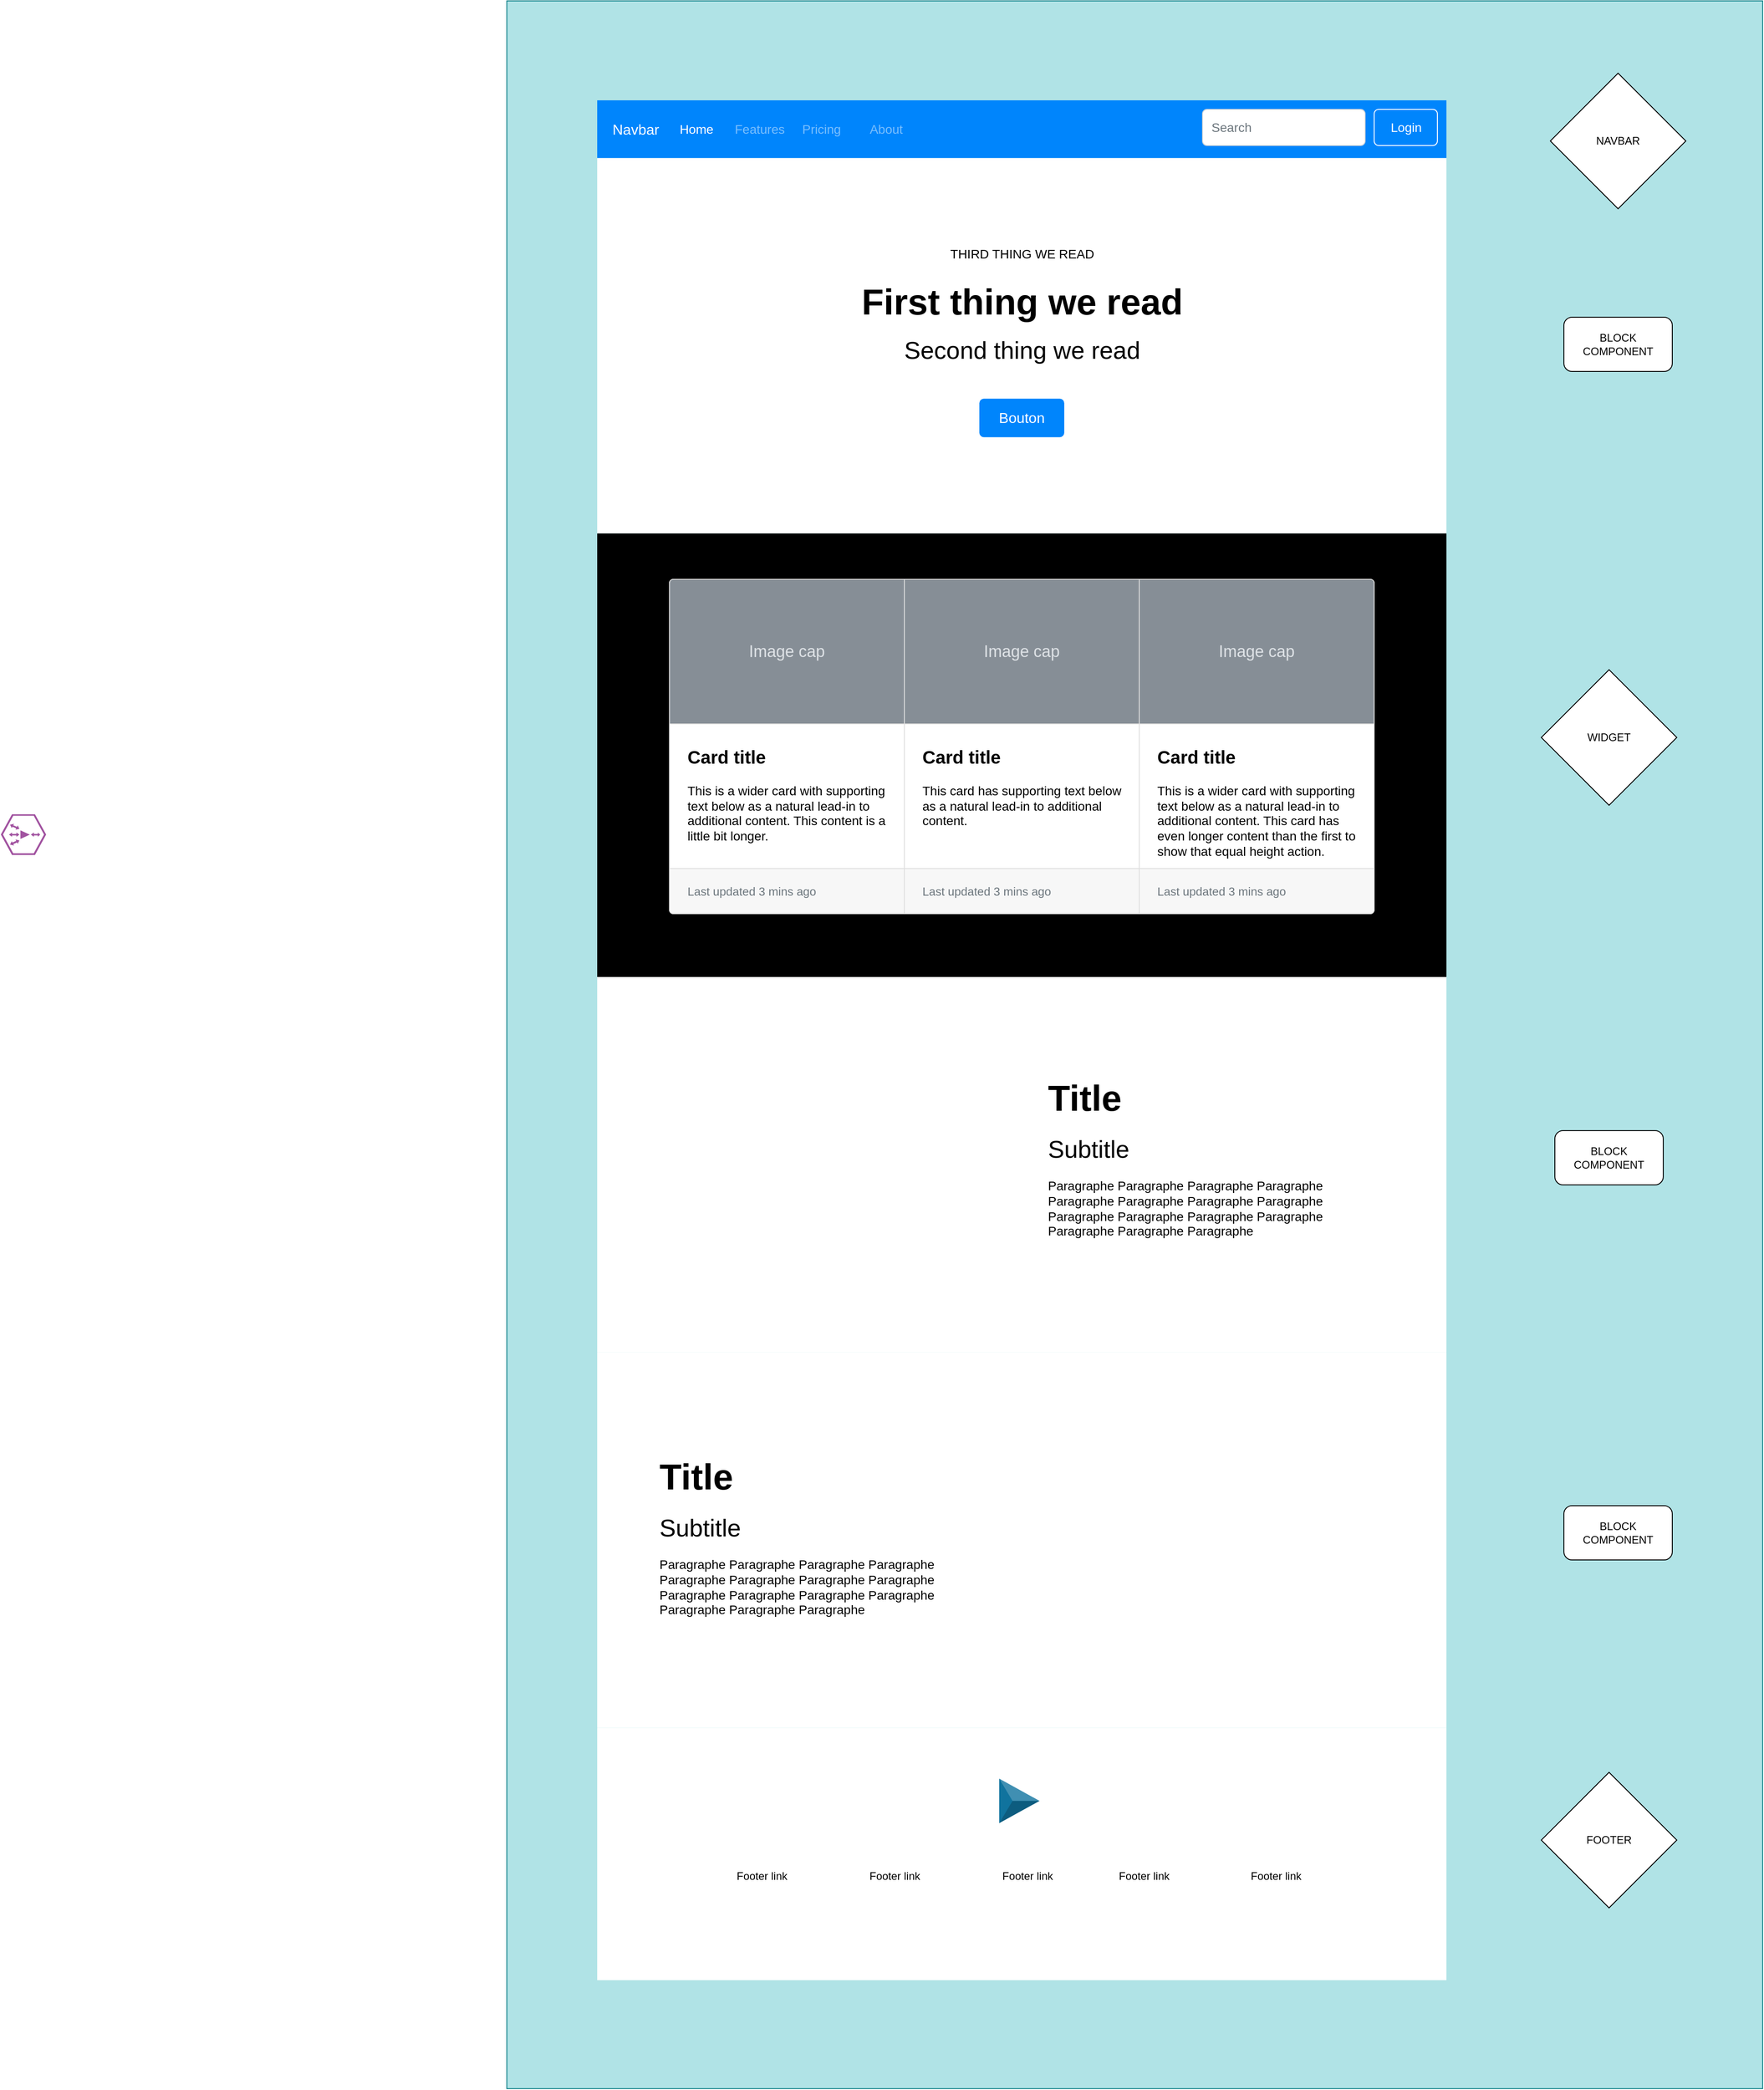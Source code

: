 <mxfile version="26.2.10">
  <diagram name="Page-1" id="sJFbLXoHJP4PsMLdg7bV">
    <mxGraphModel dx="1810" dy="2394" grid="1" gridSize="10" guides="1" tooltips="1" connect="1" arrows="1" fold="1" page="1" pageScale="1" pageWidth="827" pageHeight="1169" math="0" shadow="0">
      <root>
        <mxCell id="0" />
        <mxCell id="1" parent="0" />
        <mxCell id="J8AIYy-TsQjEeJiYVx7a-1" value="" style="verticalLabelPosition=bottom;sketch=0;html=1;fillColor=#A153A0;strokeColor=#ffffff;verticalAlign=top;align=center;points=[[0,0.5,0],[0.125,0.25,0],[0.25,0,0],[0.5,0,0],[0.75,0,0],[0.875,0.25,0],[1,0.5,0],[0.875,0.75,0],[0.75,1,0],[0.5,1,0],[0.125,0.75,0]];pointerEvents=1;shape=mxgraph.cisco_safe.compositeIcon;bgIcon=mxgraph.cisco_safe.design.blank_device;resIcon=mxgraph.cisco_safe.design.wide_area_application_engine_2;" parent="1" vertex="1">
          <mxGeometry x="650" y="-180" width="50" height="45" as="geometry" />
        </mxCell>
        <mxCell id="VI8j73H99hNZS_Z6-pfr-1" value="" style="rounded=0;whiteSpace=wrap;html=1;fillColor=#b0e3e6;strokeColor=#0e8088;" vertex="1" parent="1">
          <mxGeometry x="1210" y="-1080" width="1390" height="2310" as="geometry" />
        </mxCell>
        <mxCell id="VI8j73H99hNZS_Z6-pfr-3" value="" style="group" vertex="1" connectable="0" parent="1">
          <mxGeometry x="1310" y="-970" width="940" height="2080" as="geometry" />
        </mxCell>
        <mxCell id="J8AIYy-TsQjEeJiYVx7a-12" value="" style="html=1;shadow=0;dashed=0;fillColor=#0085FC;strokeColor=none;fontSize=16;fontColor=#ffffff;align=left;spacing=15;" parent="VI8j73H99hNZS_Z6-pfr-3" vertex="1">
          <mxGeometry width="940" height="63.902" as="geometry" />
        </mxCell>
        <mxCell id="J8AIYy-TsQjEeJiYVx7a-13" value="" style="swimlane;shape=mxgraph.bootstrap.anchor;strokeColor=none;fillColor=none;fontColor=#0085FC;fontStyle=0;childLayout=stackLayout;horizontal=0;startSize=0;horizontalStack=1;resizeParent=1;resizeParentMax=0;resizeLast=0;collapsible=0;marginBottom=0;whiteSpace=wrap;html=1;resizeWidth=0;" parent="J8AIYy-TsQjEeJiYVx7a-12" vertex="1">
          <mxGeometry y="10.65" width="350" height="42.602" as="geometry" />
        </mxCell>
        <mxCell id="J8AIYy-TsQjEeJiYVx7a-14" value="Navbar" style="text;strokeColor=none;align=left;verticalAlign=middle;spacingLeft=15;spacingRight=10;points=[[0,0.5],[1,0.5]];portConstraint=eastwest;rotatable=0;whiteSpace=wrap;html=1;fillColor=none;fontColor=#ffffff;fontSize=16;" parent="J8AIYy-TsQjEeJiYVx7a-13" vertex="1">
          <mxGeometry width="80" height="42.602" as="geometry" />
        </mxCell>
        <mxCell id="J8AIYy-TsQjEeJiYVx7a-15" value="Home" style="text;strokeColor=none;align=center;verticalAlign=middle;spacingLeft=10;spacingRight=10;points=[[0,0.5],[1,0.5]];portConstraint=eastwest;rotatable=0;whiteSpace=wrap;html=1;fillColor=none;fontColor=#ffffff;fontSize=14;" parent="J8AIYy-TsQjEeJiYVx7a-13" vertex="1">
          <mxGeometry x="80" width="60" height="42.602" as="geometry" />
        </mxCell>
        <mxCell id="J8AIYy-TsQjEeJiYVx7a-16" value="Features" style="text;strokeColor=none;align=center;verticalAlign=middle;spacingLeft=10;spacingRight=10;points=[[0,0.5],[1,0.5]];portConstraint=eastwest;rotatable=0;whiteSpace=wrap;html=1;fillColor=none;fontColor=#79BFFD;fontSize=14;" parent="J8AIYy-TsQjEeJiYVx7a-13" vertex="1">
          <mxGeometry x="140" width="80" height="42.602" as="geometry" />
        </mxCell>
        <mxCell id="J8AIYy-TsQjEeJiYVx7a-17" value="Pricing" style="text;strokeColor=none;align=left;verticalAlign=middle;spacingLeft=5;spacingRight=10;points=[[0,0.5],[1,0.5]];portConstraint=eastwest;rotatable=0;whiteSpace=wrap;html=1;fillColor=none;fontColor=#79BFFD;fontSize=14;" parent="J8AIYy-TsQjEeJiYVx7a-13" vertex="1">
          <mxGeometry x="220" width="70" height="42.602" as="geometry" />
        </mxCell>
        <mxCell id="J8AIYy-TsQjEeJiYVx7a-18" value="About" style="text;strokeColor=none;align=center;verticalAlign=middle;spacingLeft=10;spacingRight=10;points=[[0,0.5],[1,0.5]];portConstraint=eastwest;rotatable=0;whiteSpace=wrap;html=1;fillColor=none;fontColor=#79BFFD;fontSize=14;" parent="J8AIYy-TsQjEeJiYVx7a-13" vertex="1">
          <mxGeometry x="290" width="60" height="42.602" as="geometry" />
        </mxCell>
        <mxCell id="J8AIYy-TsQjEeJiYVx7a-19" value="Login" style="html=1;shadow=0;dashed=0;shape=mxgraph.bootstrap.rrect;rSize=5;fontSize=14;fontColor=#ffffff;strokeColor=#ffffff;fillColor=none;" parent="J8AIYy-TsQjEeJiYVx7a-12" vertex="1">
          <mxGeometry x="1" width="70" height="40" relative="1" as="geometry">
            <mxPoint x="-80" y="10" as="offset" />
          </mxGeometry>
        </mxCell>
        <mxCell id="J8AIYy-TsQjEeJiYVx7a-20" value="Search" style="html=1;shadow=0;dashed=0;shape=mxgraph.bootstrap.rrect;rSize=5;fontSize=14;fontColor=#6C767D;strokeColor=#CED4DA;fillColor=#ffffff;align=left;spacing=10;" parent="J8AIYy-TsQjEeJiYVx7a-12" vertex="1">
          <mxGeometry x="1" width="180" height="40" relative="1" as="geometry">
            <mxPoint x="-270" y="10" as="offset" />
          </mxGeometry>
        </mxCell>
        <mxCell id="J8AIYy-TsQjEeJiYVx7a-25" value="" style="rounded=0;whiteSpace=wrap;html=1;strokeColor=none;gradientColor=none;gradientDirection=radial;" parent="VI8j73H99hNZS_Z6-pfr-3" vertex="1">
          <mxGeometry y="63.902" width="940" height="415.366" as="geometry" />
        </mxCell>
        <mxCell id="J8AIYy-TsQjEeJiYVx7a-26" value="Bouton" style="html=1;shadow=0;dashed=0;shape=mxgraph.bootstrap.rrect;rSize=5;strokeColor=none;strokeWidth=1;fillColor=#0085FC;fontColor=#FFFFFF;whiteSpace=wrap;align=center;verticalAlign=middle;spacingLeft=0;fontStyle=0;fontSize=16;spacing=5;" parent="VI8j73H99hNZS_Z6-pfr-3" vertex="1">
          <mxGeometry x="423" y="330.163" width="94.0" height="42.602" as="geometry" />
        </mxCell>
        <mxCell id="J8AIYy-TsQjEeJiYVx7a-28" value="&lt;b&gt;&lt;font style=&quot;font-size: 40px;&quot;&gt;&lt;font&gt;First thing we read&lt;/font&gt;&lt;font&gt;&lt;br&gt;&lt;/font&gt;&lt;/font&gt;&lt;/b&gt;" style="text;html=1;align=center;verticalAlign=middle;whiteSpace=wrap;rounded=0;" parent="VI8j73H99hNZS_Z6-pfr-3" vertex="1">
          <mxGeometry x="68.737" y="189.577" width="802.525" height="63.902" as="geometry" />
        </mxCell>
        <mxCell id="J8AIYy-TsQjEeJiYVx7a-29" value="&lt;font style=&quot;font-size: 27px;&quot;&gt;&lt;font&gt;Second thing we read&lt;/font&gt;&lt;font&gt;&lt;font&gt;&lt;br&gt;&lt;/font&gt;&lt;/font&gt;&lt;/font&gt;" style="text;html=1;align=center;verticalAlign=middle;whiteSpace=wrap;rounded=0;" parent="VI8j73H99hNZS_Z6-pfr-3" vertex="1">
          <mxGeometry x="68.737" y="262" width="802.525" height="30.886" as="geometry" />
        </mxCell>
        <mxCell id="J8AIYy-TsQjEeJiYVx7a-30" value="&lt;font style=&quot;font-size: 14px; color: light-dark(rgb(0, 0, 0), rgb(255, 255, 255));&quot;&gt;&lt;font style=&quot;background-color: light-dark(#ffffff, var(--ge-dark-color, #121212));&quot;&gt;THIRD THING WE READ&lt;/font&gt;&lt;/font&gt;&lt;font style=&quot;font-size: 14px; color: light-dark(rgb(0, 0, 0), rgb(0, 0, 204));&quot;&gt;&lt;font style=&quot;background-color: light-dark(#ffffff, var(--ge-dark-color, #121212));&quot;&gt;&lt;font&gt;&lt;br&gt;&lt;/font&gt;&lt;/font&gt;&lt;/font&gt;" style="text;html=1;align=center;verticalAlign=middle;whiteSpace=wrap;rounded=0;" parent="VI8j73H99hNZS_Z6-pfr-3" vertex="1">
          <mxGeometry x="68.737" y="159.756" width="802.525" height="21.301" as="geometry" />
        </mxCell>
        <mxCell id="J8AIYy-TsQjEeJiYVx7a-33" value="" style="rounded=0;whiteSpace=wrap;html=1;gradientDirection=radial;glass=0;shadow=0;fillStyle=auto;fillColor=light-dark(default, #241f31);strokeColor=none;" parent="VI8j73H99hNZS_Z6-pfr-3" vertex="1">
          <mxGeometry y="479.27" width="940" height="490.73" as="geometry" />
        </mxCell>
        <mxCell id="J8AIYy-TsQjEeJiYVx7a-77" value="" style="html=1;shadow=0;dashed=0;shape=mxgraph.bootstrap.rrect;rSize=5;strokeColor=#DFDFDF;html=1;whiteSpace=wrap;fillColor=#ffffff;" parent="VI8j73H99hNZS_Z6-pfr-3" vertex="1">
          <mxGeometry x="80" y="530" width="780" height="370" as="geometry" />
        </mxCell>
        <mxCell id="J8AIYy-TsQjEeJiYVx7a-78" value="&lt;b&gt;&lt;font style=&quot;font-size: 20px&quot;&gt;Card title&lt;/font&gt;&lt;/b&gt;&lt;br&gt;&lt;br&gt;This is a wider card with supporting text below as a natural lead-in to additional content. This content is a little bit longer." style="html=1;shadow=0;dashed=0;shape=mxgraph.bootstrap.leftButton;rSize=5;strokeColor=#DFDFDF;html=1;whiteSpace=wrap;fillColor=#ffffff;fontColor=#000000;verticalAlign=top;align=left;spacing=20;spacingBottom=0;fontSize=14;spacingTop=160;" parent="J8AIYy-TsQjEeJiYVx7a-77" vertex="1">
          <mxGeometry width="260" height="370" relative="1" as="geometry" />
        </mxCell>
        <mxCell id="J8AIYy-TsQjEeJiYVx7a-79" value="Image cap" style="html=1;shadow=0;dashed=0;shape=mxgraph.basic.corner_round_rect;dx=2;perimeter=none;whiteSpace=wrap;fillColor=#868E96;strokeColor=#DFDFDF;fontColor=#DEE2E6;resizeWidth=1;fontSize=18;" parent="J8AIYy-TsQjEeJiYVx7a-78" vertex="1">
          <mxGeometry width="260" height="160" relative="1" as="geometry" />
        </mxCell>
        <mxCell id="J8AIYy-TsQjEeJiYVx7a-80" value="Last updated 3 mins ago" style="html=1;shadow=0;dashed=0;shape=mxgraph.basic.corner_round_rect;dx=2;flipV=1;perimeter=none;whiteSpace=wrap;fillColor=#F7F7F7;strokeColor=#DFDFDF;fontColor=#6C767D;resizeWidth=1;fontSize=13;align=left;spacing=20;" parent="J8AIYy-TsQjEeJiYVx7a-78" vertex="1">
          <mxGeometry y="1" width="260" height="50" relative="1" as="geometry">
            <mxPoint y="-50" as="offset" />
          </mxGeometry>
        </mxCell>
        <mxCell id="J8AIYy-TsQjEeJiYVx7a-81" value="&lt;b&gt;&lt;font style=&quot;font-size: 20px&quot;&gt;Card title&lt;/font&gt;&lt;/b&gt;&lt;br&gt;&lt;br&gt;This card has supporting text below as a natural lead-in to additional content." style="html=1;shadow=0;dashed=0;strokeColor=#DFDFDF;html=1;whiteSpace=wrap;fillColor=#ffffff;fontColor=#000000;verticalAlign=top;align=left;spacing=20;spacingBottom=0;fontSize=14;spacingTop=160;" parent="J8AIYy-TsQjEeJiYVx7a-77" vertex="1">
          <mxGeometry width="260" height="370" relative="1" as="geometry">
            <mxPoint x="260" as="offset" />
          </mxGeometry>
        </mxCell>
        <mxCell id="J8AIYy-TsQjEeJiYVx7a-82" value="Image cap" style="html=1;shadow=0;dashed=0;perimeter=none;whiteSpace=wrap;fillColor=#868E96;strokeColor=#DFDFDF;fontColor=#DEE2E6;resizeWidth=1;fontSize=18;" parent="J8AIYy-TsQjEeJiYVx7a-81" vertex="1">
          <mxGeometry width="260" height="160" relative="1" as="geometry" />
        </mxCell>
        <mxCell id="J8AIYy-TsQjEeJiYVx7a-83" value="Last updated 3 mins ago" style="html=1;shadow=0;dashed=0;perimeter=none;whiteSpace=wrap;fillColor=#F7F7F7;strokeColor=#DFDFDF;fontColor=#6C767D;resizeWidth=1;fontSize=13;align=left;spacing=20;" parent="J8AIYy-TsQjEeJiYVx7a-81" vertex="1">
          <mxGeometry y="1" width="260" height="50" relative="1" as="geometry">
            <mxPoint y="-50" as="offset" />
          </mxGeometry>
        </mxCell>
        <mxCell id="J8AIYy-TsQjEeJiYVx7a-84" value="&lt;b&gt;&lt;font style=&quot;font-size: 20px&quot;&gt;Card title&lt;/font&gt;&lt;/b&gt;&lt;br&gt;&lt;br&gt;This is a wider card with supporting text below as a natural lead-in to additional content. This card has even longer content than the first to show that equal height action." style="html=1;shadow=0;dashed=0;shape=mxgraph.bootstrap.rightButton;rSize=5;strokeColor=#DFDFDF;html=1;whiteSpace=wrap;fillColor=#ffffff;fontColor=#000000;verticalAlign=top;align=left;spacing=20;spacingBottom=0;fontSize=14;spacingTop=160;" parent="J8AIYy-TsQjEeJiYVx7a-77" vertex="1">
          <mxGeometry x="1" width="260" height="370" relative="1" as="geometry">
            <mxPoint x="-260" as="offset" />
          </mxGeometry>
        </mxCell>
        <mxCell id="J8AIYy-TsQjEeJiYVx7a-85" value="Image cap" style="html=1;shadow=0;dashed=0;shape=mxgraph.basic.corner_round_rect;dx=2;flipH=1;perimeter=none;whiteSpace=wrap;fillColor=#868E96;strokeColor=#DFDFDF;fontColor=#DEE2E6;resizeWidth=1;fontSize=18;" parent="J8AIYy-TsQjEeJiYVx7a-84" vertex="1">
          <mxGeometry width="260" height="160" relative="1" as="geometry" />
        </mxCell>
        <mxCell id="J8AIYy-TsQjEeJiYVx7a-86" value="Last updated 3 mins ago" style="html=1;shadow=0;dashed=0;shape=mxgraph.basic.corner_round_rect;dx=2;flipV=1;flipH=1;perimeter=none;whiteSpace=wrap;fillColor=#F7F7F7;strokeColor=#DFDFDF;fontColor=#6C767D;resizeWidth=1;fontSize=13;align=left;spacing=20;" parent="J8AIYy-TsQjEeJiYVx7a-84" vertex="1">
          <mxGeometry y="1" width="260" height="50" relative="1" as="geometry">
            <mxPoint y="-50" as="offset" />
          </mxGeometry>
        </mxCell>
        <mxCell id="J8AIYy-TsQjEeJiYVx7a-51" value="" style="rounded=0;whiteSpace=wrap;html=1;gradientDirection=radial;glass=0;shadow=0;fillStyle=auto;strokeColor=none;verticalAlign=bottom;" parent="VI8j73H99hNZS_Z6-pfr-3" vertex="1">
          <mxGeometry y="970.004" width="940" height="415.366" as="geometry" />
        </mxCell>
        <mxCell id="J8AIYy-TsQjEeJiYVx7a-53" value="&lt;div align=&quot;left&quot;&gt;&lt;b&gt;&lt;font style=&quot;font-size: 40px;&quot;&gt;&lt;font&gt;Title&lt;/font&gt;&lt;/font&gt;&lt;/b&gt;&lt;/div&gt;" style="text;html=1;align=left;verticalAlign=middle;whiteSpace=wrap;rounded=0;" parent="VI8j73H99hNZS_Z6-pfr-3" vertex="1">
          <mxGeometry x="497.025" y="1070.65" width="387.75" height="63.902" as="geometry" />
        </mxCell>
        <mxCell id="J8AIYy-TsQjEeJiYVx7a-54" value="&lt;div align=&quot;left&quot;&gt;&lt;font style=&quot;font-size: 27px;&quot;&gt;&lt;font&gt;Subtitle&lt;/font&gt;&lt;/font&gt;&lt;br&gt;&lt;/div&gt;" style="text;html=1;align=left;verticalAlign=middle;whiteSpace=wrap;rounded=0;" parent="VI8j73H99hNZS_Z6-pfr-3" vertex="1">
          <mxGeometry x="497.025" y="1145.203" width="387.75" height="30.886" as="geometry" />
        </mxCell>
        <mxCell id="J8AIYy-TsQjEeJiYVx7a-55" value="&lt;font style=&quot;font-size: 14px;&quot;&gt;Paragraphe Paragraphe Paragraphe Paragraphe Paragraphe Paragraphe Paragraphe Paragraphe Paragraphe Paragraphe Paragraphe Paragraphe Paragraphe Paragraphe Paragraphe &lt;br&gt;&lt;/font&gt;" style="text;html=1;align=left;verticalAlign=middle;whiteSpace=wrap;rounded=0;" parent="VI8j73H99hNZS_Z6-pfr-3" vertex="1">
          <mxGeometry x="497.025" y="1188.87" width="364.25" height="74.553" as="geometry" />
        </mxCell>
        <mxCell id="J8AIYy-TsQjEeJiYVx7a-52" value="" style="rounded=1;whiteSpace=wrap;html=1;strokeWidth=2;fillWeight=4;hachureGap=8;hachureAngle=45;sketch=1;fillColor=light-dark(#FFFFFF,#000000);fillStyle=hachure;strokeColor=none;" parent="VI8j73H99hNZS_Z6-pfr-3" vertex="1">
          <mxGeometry x="50.525" y="1044.557" width="403.025" height="244.959" as="geometry" />
        </mxCell>
        <mxCell id="J8AIYy-TsQjEeJiYVx7a-91" value="" style="rounded=0;whiteSpace=wrap;html=1;gradientDirection=radial;glass=0;shadow=0;fillStyle=auto;strokeColor=none;verticalAlign=bottom;fillColor=light-dark(#FFFFFF,#000000);" parent="VI8j73H99hNZS_Z6-pfr-3" vertex="1">
          <mxGeometry y="1385.374" width="940" height="415.366" as="geometry" />
        </mxCell>
        <mxCell id="J8AIYy-TsQjEeJiYVx7a-95" value="" style="rounded=1;whiteSpace=wrap;html=1;strokeWidth=2;fillWeight=4;hachureGap=8;hachureAngle=45;sketch=1;fillColor=light-dark(#FFFFFF,#1A1A1A);fillStyle=hachure;strokeColor=none;" parent="VI8j73H99hNZS_Z6-pfr-3" vertex="1">
          <mxGeometry x="461.025" y="1453.997" width="403.025" height="244.959" as="geometry" />
        </mxCell>
        <mxCell id="J8AIYy-TsQjEeJiYVx7a-118" value="" style="rounded=0;whiteSpace=wrap;html=1;gradientDirection=radial;glass=0;shadow=0;fillStyle=auto;strokeColor=none;verticalAlign=bottom;" parent="VI8j73H99hNZS_Z6-pfr-3" vertex="1">
          <mxGeometry y="1800.74" width="940" height="279.26" as="geometry" />
        </mxCell>
        <mxCell id="J8AIYy-TsQjEeJiYVx7a-119" value="" style="verticalLabelPosition=bottom;verticalAlign=top;html=1;shape=mxgraph.infographic.shadedTriangle;fillColor=#10739E;strokeColor=none;rotation=90;" parent="VI8j73H99hNZS_Z6-pfr-3" vertex="1">
          <mxGeometry x="442.69" y="1859.31" width="49.25" height="44.62" as="geometry" />
        </mxCell>
        <mxCell id="J8AIYy-TsQjEeJiYVx7a-98" value="&lt;div align=&quot;left&quot;&gt;&lt;b&gt;&lt;font style=&quot;font-size: 40px;&quot;&gt;&lt;font&gt;Title&lt;/font&gt;&lt;/font&gt;&lt;/b&gt;&lt;/div&gt;" style="text;html=1;align=left;verticalAlign=middle;whiteSpace=wrap;rounded=0;" parent="VI8j73H99hNZS_Z6-pfr-3" vertex="1">
          <mxGeometry x="67.005" y="1490.0" width="387.75" height="63.902" as="geometry" />
        </mxCell>
        <mxCell id="J8AIYy-TsQjEeJiYVx7a-99" value="&lt;div align=&quot;left&quot;&gt;&lt;font style=&quot;font-size: 27px;&quot;&gt;&lt;font&gt;Subtitle&lt;/font&gt;&lt;/font&gt;&lt;br&gt;&lt;/div&gt;" style="text;html=1;align=left;verticalAlign=middle;whiteSpace=wrap;rounded=0;" parent="VI8j73H99hNZS_Z6-pfr-3" vertex="1">
          <mxGeometry x="67.005" y="1564.553" width="387.75" height="30.886" as="geometry" />
        </mxCell>
        <mxCell id="J8AIYy-TsQjEeJiYVx7a-100" value="&lt;font style=&quot;font-size: 14px;&quot;&gt;Paragraphe Paragraphe Paragraphe Paragraphe Paragraphe Paragraphe Paragraphe Paragraphe Paragraphe Paragraphe Paragraphe Paragraphe Paragraphe Paragraphe Paragraphe &lt;br&gt;&lt;/font&gt;" style="text;html=1;align=left;verticalAlign=middle;whiteSpace=wrap;rounded=0;" parent="VI8j73H99hNZS_Z6-pfr-3" vertex="1">
          <mxGeometry x="67.005" y="1608.22" width="364.25" height="74.553" as="geometry" />
        </mxCell>
        <mxCell id="J8AIYy-TsQjEeJiYVx7a-125" value="" style="group" parent="VI8j73H99hNZS_Z6-pfr-3" vertex="1" connectable="0">
          <mxGeometry x="137.3" y="1960" width="660.03" height="10" as="geometry" />
        </mxCell>
        <mxCell id="J8AIYy-TsQjEeJiYVx7a-120" value="Footer link" style="text;html=1;align=center;verticalAlign=middle;whiteSpace=wrap;rounded=0;" parent="J8AIYy-TsQjEeJiYVx7a-125" vertex="1">
          <mxGeometry width="91.26" height="10" as="geometry" />
        </mxCell>
        <mxCell id="J8AIYy-TsQjEeJiYVx7a-121" value="Footer link" style="text;html=1;align=center;verticalAlign=middle;whiteSpace=wrap;rounded=0;" parent="J8AIYy-TsQjEeJiYVx7a-125" vertex="1">
          <mxGeometry x="146.51" width="91.26" height="10" as="geometry" />
        </mxCell>
        <mxCell id="J8AIYy-TsQjEeJiYVx7a-122" value="Footer link" style="text;html=1;align=center;verticalAlign=middle;whiteSpace=wrap;rounded=0;" parent="J8AIYy-TsQjEeJiYVx7a-125" vertex="1">
          <mxGeometry x="293.94" width="91.26" height="10" as="geometry" />
        </mxCell>
        <mxCell id="J8AIYy-TsQjEeJiYVx7a-123" value="Footer link" style="text;html=1;align=center;verticalAlign=middle;whiteSpace=wrap;rounded=0;" parent="J8AIYy-TsQjEeJiYVx7a-125" vertex="1">
          <mxGeometry x="422.26" width="91.26" height="10" as="geometry" />
        </mxCell>
        <mxCell id="J8AIYy-TsQjEeJiYVx7a-124" value="Footer link" style="text;html=1;align=center;verticalAlign=middle;whiteSpace=wrap;rounded=0;" parent="J8AIYy-TsQjEeJiYVx7a-125" vertex="1">
          <mxGeometry x="568.77" width="91.26" height="10" as="geometry" />
        </mxCell>
        <mxCell id="VI8j73H99hNZS_Z6-pfr-5" value="&lt;div&gt;BLOCK&lt;/div&gt;&lt;div&gt;COMPONENT&lt;/div&gt;" style="rounded=1;whiteSpace=wrap;html=1;" vertex="1" parent="1">
          <mxGeometry x="2380" y="-730" width="120" height="60" as="geometry" />
        </mxCell>
        <mxCell id="VI8j73H99hNZS_Z6-pfr-6" value="&lt;div&gt;BLOCK&lt;/div&gt;&lt;div&gt;COMPONENT&lt;/div&gt;" style="rounded=1;whiteSpace=wrap;html=1;" vertex="1" parent="1">
          <mxGeometry x="2370" y="170" width="120" height="60" as="geometry" />
        </mxCell>
        <mxCell id="VI8j73H99hNZS_Z6-pfr-7" value="WIDGET" style="rhombus;whiteSpace=wrap;html=1;" vertex="1" parent="1">
          <mxGeometry x="2355" y="-340" width="150" height="150" as="geometry" />
        </mxCell>
        <mxCell id="VI8j73H99hNZS_Z6-pfr-8" value="&lt;div&gt;BLOCK&lt;/div&gt;&lt;div&gt;COMPONENT&lt;/div&gt;" style="rounded=1;whiteSpace=wrap;html=1;" vertex="1" parent="1">
          <mxGeometry x="2380" y="585" width="120" height="60" as="geometry" />
        </mxCell>
        <mxCell id="VI8j73H99hNZS_Z6-pfr-9" value="NAVBAR" style="rhombus;whiteSpace=wrap;html=1;" vertex="1" parent="1">
          <mxGeometry x="2365" y="-1000" width="150" height="150" as="geometry" />
        </mxCell>
        <mxCell id="VI8j73H99hNZS_Z6-pfr-10" value="FOOTER" style="rhombus;whiteSpace=wrap;html=1;" vertex="1" parent="1">
          <mxGeometry x="2355" y="880" width="150" height="150" as="geometry" />
        </mxCell>
      </root>
    </mxGraphModel>
  </diagram>
</mxfile>
